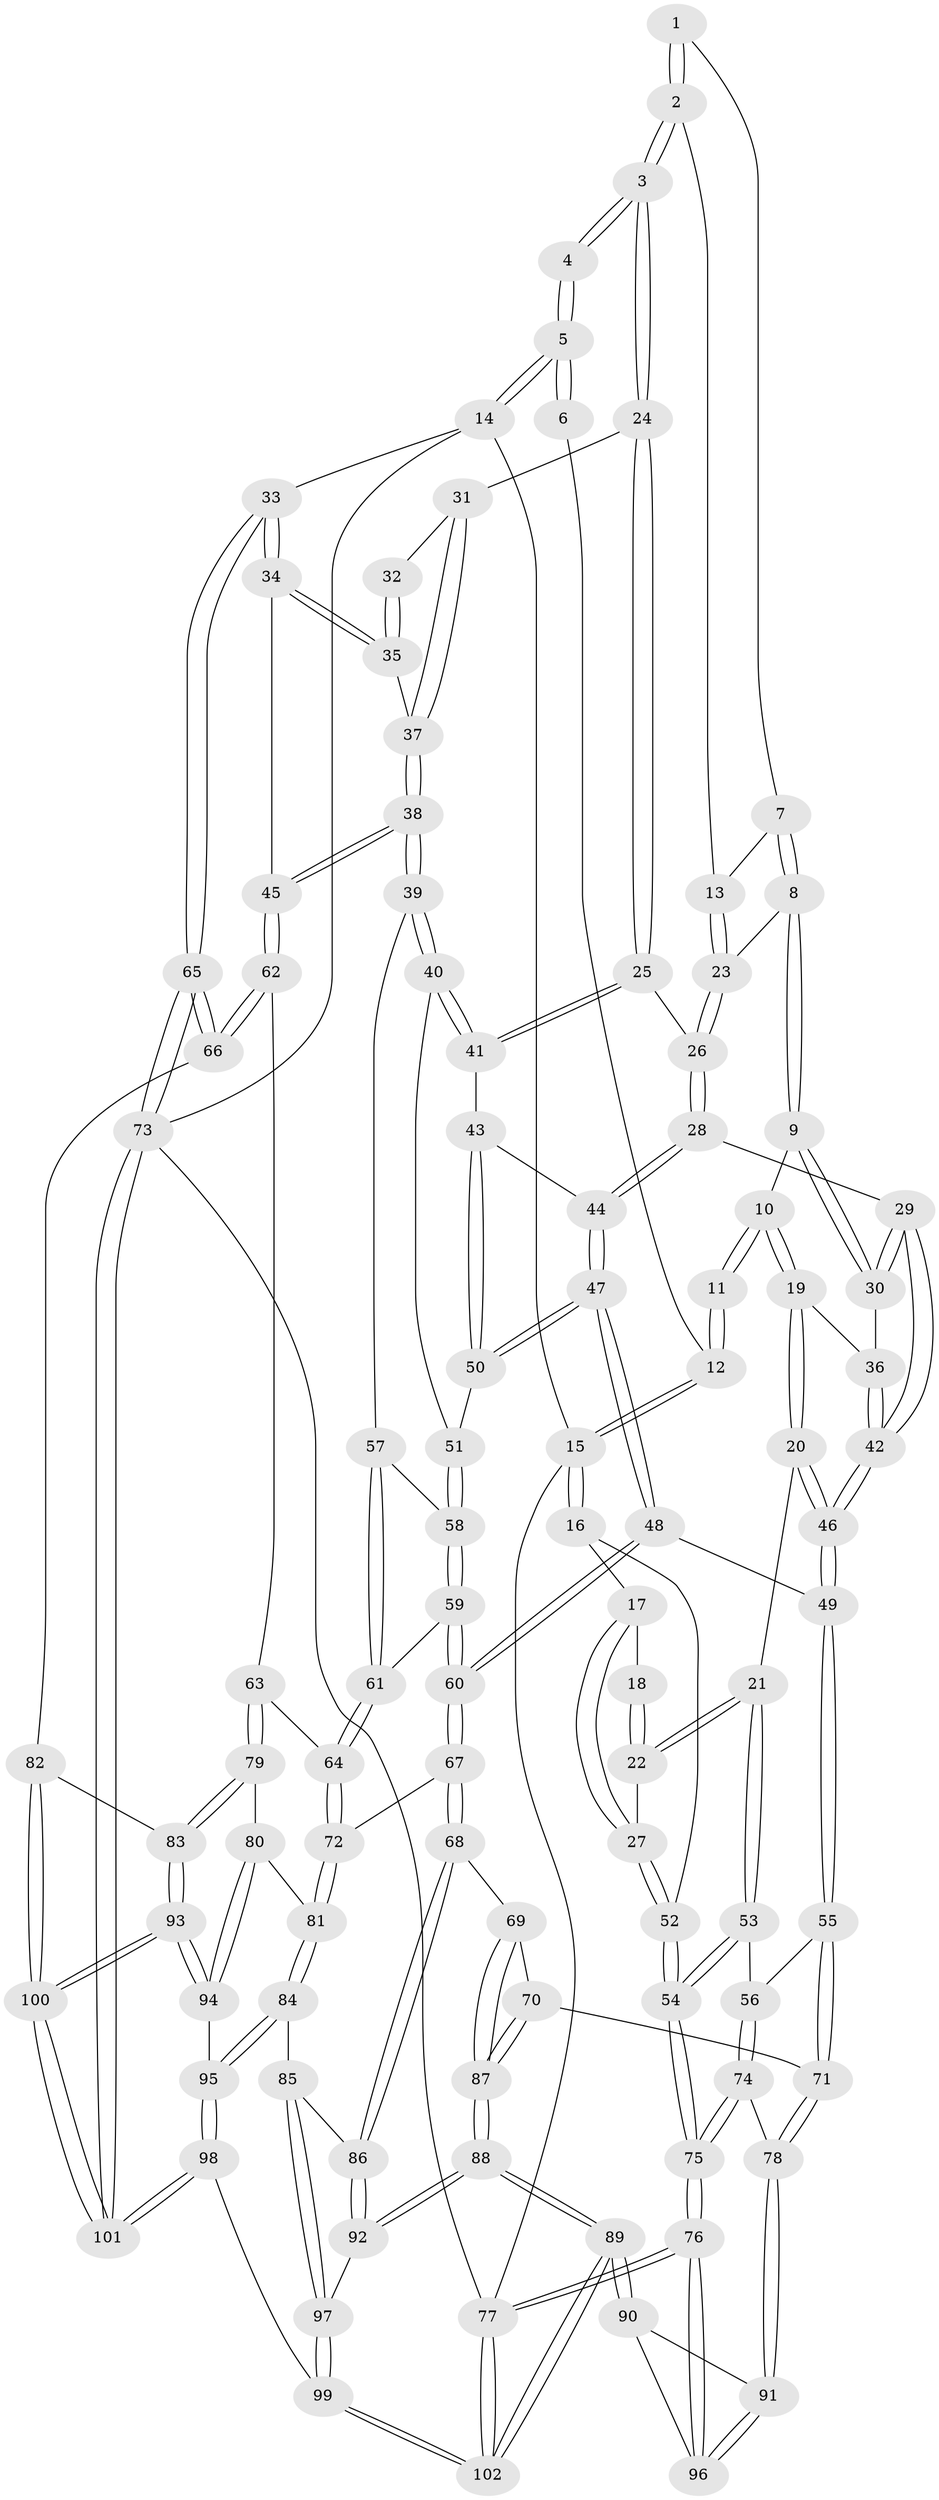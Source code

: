 // Generated by graph-tools (version 1.1) at 2025/03/03/09/25 03:03:19]
// undirected, 102 vertices, 252 edges
graph export_dot {
graph [start="1"]
  node [color=gray90,style=filled];
  1 [pos="+0.5883289052966542+0"];
  2 [pos="+0.6539340937331434+0.10173798097266706"];
  3 [pos="+0.7373892707298787+0.12821740193850656"];
  4 [pos="+1+0"];
  5 [pos="+1+0"];
  6 [pos="+0.5801283318993501+0"];
  7 [pos="+0.5560496314860663+0.0420702998643086"];
  8 [pos="+0.4577661737304473+0.10667768752353095"];
  9 [pos="+0.42677983612082976+0.10872027210733176"];
  10 [pos="+0.3217005987149314+0"];
  11 [pos="+0.3041673665563809+0"];
  12 [pos="+0.31417850360808597+0"];
  13 [pos="+0.6155360406331176+0.11625299401500315"];
  14 [pos="+1+0"];
  15 [pos="+0+0"];
  16 [pos="+0+0"];
  17 [pos="+0.011285697652876653+0.09466165761759865"];
  18 [pos="+0.14984676935377006+0.06622000058957743"];
  19 [pos="+0.24701749586843835+0.25336224927029255"];
  20 [pos="+0.15288068336107477+0.3404481564238907"];
  21 [pos="+0.1495859799571185+0.34007389945298994"];
  22 [pos="+0.14390285005122577+0.33827040827892346"];
  23 [pos="+0.6074946562800598+0.12141814244139253"];
  24 [pos="+0.7480396560636224+0.18022499932595348"];
  25 [pos="+0.7184573790313953+0.23032052956020468"];
  26 [pos="+0.5863824914164297+0.19030141778920417"];
  27 [pos="+0.1288939150174909+0.3380786350836641"];
  28 [pos="+0.5347199251352299+0.2857771812934447"];
  29 [pos="+0.5059939246061994+0.27787815294679763"];
  30 [pos="+0.43870958052982556+0.1907687320169856"];
  31 [pos="+0.7836232831311553+0.19800983614628076"];
  32 [pos="+0.9250477101631397+0.1645729847434815"];
  33 [pos="+1+0.38704024978283835"];
  34 [pos="+1+0.37512772610583767"];
  35 [pos="+0.9304358449653377+0.25227307182976927"];
  36 [pos="+0.3449101095644704+0.2509943766896979"];
  37 [pos="+0.8512072187877863+0.2694676673951712"];
  38 [pos="+0.794092346005422+0.4580489296381734"];
  39 [pos="+0.764251317073522+0.4498341951212632"];
  40 [pos="+0.706517425541659+0.3965441135052546"];
  41 [pos="+0.6674729980551514+0.34362574561612375"];
  42 [pos="+0.3923389261007815+0.3746096150945541"];
  43 [pos="+0.6041250995161526+0.3285019432942757"];
  44 [pos="+0.5724426055977125+0.3175392783329655"];
  45 [pos="+0.7945903447765023+0.45838380569846043"];
  46 [pos="+0.32922716228325233+0.48037227378122344"];
  47 [pos="+0.4703729142454031+0.4949366453041496"];
  48 [pos="+0.4173114170168147+0.5239323772359153"];
  49 [pos="+0.3353362531549181+0.49503383770224696"];
  50 [pos="+0.547040702058672+0.4892280346934267"];
  51 [pos="+0.547668840550083+0.4893155959445252"];
  52 [pos="+0+0.41759345550836113"];
  53 [pos="+0.11655492556280014+0.5812401682831616"];
  54 [pos="+0+0.5321199185048742"];
  55 [pos="+0.23370351174614937+0.6569942344542083"];
  56 [pos="+0.15770441384166012+0.6152045543700237"];
  57 [pos="+0.7356327682422465+0.47424893080613817"];
  58 [pos="+0.6194797118036318+0.5424745973845059"];
  59 [pos="+0.6097628953246005+0.5647805641983722"];
  60 [pos="+0.5019635359303501+0.6456718317301655"];
  61 [pos="+0.663063521774897+0.6309032947798142"];
  62 [pos="+0.84940632810115+0.6365177926472587"];
  63 [pos="+0.7731969582628436+0.6943670488263743"];
  64 [pos="+0.6701580825138379+0.6758291945973519"];
  65 [pos="+1+0.7601415304944825"];
  66 [pos="+1+0.7539604056693153"];
  67 [pos="+0.5101814327933087+0.6850407159132623"];
  68 [pos="+0.39160402214405216+0.7612571962547289"];
  69 [pos="+0.3857038974674491+0.7616242689905339"];
  70 [pos="+0.2604133971437177+0.7166874702842806"];
  71 [pos="+0.23363430558245774+0.7003953637481304"];
  72 [pos="+0.5586154954057141+0.7213576388156375"];
  73 [pos="+1+1"];
  74 [pos="+0+0.7142722809433476"];
  75 [pos="+0+0.6899062456806492"];
  76 [pos="+0+1"];
  77 [pos="+0+1"];
  78 [pos="+0.15992879705958726+0.7758208701003171"];
  79 [pos="+0.7648660099713152+0.7355451351281758"];
  80 [pos="+0.7201176347795993+0.7958969428628553"];
  81 [pos="+0.5719578932902876+0.7708093693789647"];
  82 [pos="+1+0.8045216039643057"];
  83 [pos="+0.8437036187816421+0.8699913328862662"];
  84 [pos="+0.5663541114680942+0.856383356950879"];
  85 [pos="+0.556649364468657+0.8626841443985103"];
  86 [pos="+0.44864264580155966+0.8538098341539463"];
  87 [pos="+0.32854766839031996+0.9453815400834695"];
  88 [pos="+0.326089000884001+0.9877346853607327"];
  89 [pos="+0.2894235285313216+1"];
  90 [pos="+0.20038303543781716+0.9170901311085754"];
  91 [pos="+0.15726284604062832+0.814797187866963"];
  92 [pos="+0.3972108164731685+0.9328058966918275"];
  93 [pos="+0.7774237209254796+0.9456646379809062"];
  94 [pos="+0.7126208400877209+0.9077002314196956"];
  95 [pos="+0.6510522353044973+0.9108992269158085"];
  96 [pos="+0+0.9722858250698877"];
  97 [pos="+0.5237504989123123+0.9250698624826206"];
  98 [pos="+0.5191824252783879+1"];
  99 [pos="+0.5058823900357217+1"];
  100 [pos="+0.8140355334980689+1"];
  101 [pos="+0.8592452675718532+1"];
  102 [pos="+0.2891986313306063+1"];
  1 -- 2;
  1 -- 2;
  1 -- 7;
  2 -- 3;
  2 -- 3;
  2 -- 13;
  3 -- 4;
  3 -- 4;
  3 -- 24;
  3 -- 24;
  4 -- 5;
  4 -- 5;
  5 -- 6;
  5 -- 6;
  5 -- 14;
  5 -- 14;
  6 -- 12;
  7 -- 8;
  7 -- 8;
  7 -- 13;
  8 -- 9;
  8 -- 9;
  8 -- 23;
  9 -- 10;
  9 -- 30;
  9 -- 30;
  10 -- 11;
  10 -- 11;
  10 -- 19;
  10 -- 19;
  11 -- 12;
  11 -- 12;
  12 -- 15;
  12 -- 15;
  13 -- 23;
  13 -- 23;
  14 -- 15;
  14 -- 33;
  14 -- 73;
  15 -- 16;
  15 -- 16;
  15 -- 77;
  16 -- 17;
  16 -- 52;
  17 -- 18;
  17 -- 27;
  17 -- 27;
  18 -- 22;
  18 -- 22;
  19 -- 20;
  19 -- 20;
  19 -- 36;
  20 -- 21;
  20 -- 46;
  20 -- 46;
  21 -- 22;
  21 -- 22;
  21 -- 53;
  21 -- 53;
  22 -- 27;
  23 -- 26;
  23 -- 26;
  24 -- 25;
  24 -- 25;
  24 -- 31;
  25 -- 26;
  25 -- 41;
  25 -- 41;
  26 -- 28;
  26 -- 28;
  27 -- 52;
  27 -- 52;
  28 -- 29;
  28 -- 44;
  28 -- 44;
  29 -- 30;
  29 -- 30;
  29 -- 42;
  29 -- 42;
  30 -- 36;
  31 -- 32;
  31 -- 37;
  31 -- 37;
  32 -- 35;
  32 -- 35;
  33 -- 34;
  33 -- 34;
  33 -- 65;
  33 -- 65;
  34 -- 35;
  34 -- 35;
  34 -- 45;
  35 -- 37;
  36 -- 42;
  36 -- 42;
  37 -- 38;
  37 -- 38;
  38 -- 39;
  38 -- 39;
  38 -- 45;
  38 -- 45;
  39 -- 40;
  39 -- 40;
  39 -- 57;
  40 -- 41;
  40 -- 41;
  40 -- 51;
  41 -- 43;
  42 -- 46;
  42 -- 46;
  43 -- 44;
  43 -- 50;
  43 -- 50;
  44 -- 47;
  44 -- 47;
  45 -- 62;
  45 -- 62;
  46 -- 49;
  46 -- 49;
  47 -- 48;
  47 -- 48;
  47 -- 50;
  47 -- 50;
  48 -- 49;
  48 -- 60;
  48 -- 60;
  49 -- 55;
  49 -- 55;
  50 -- 51;
  51 -- 58;
  51 -- 58;
  52 -- 54;
  52 -- 54;
  53 -- 54;
  53 -- 54;
  53 -- 56;
  54 -- 75;
  54 -- 75;
  55 -- 56;
  55 -- 71;
  55 -- 71;
  56 -- 74;
  56 -- 74;
  57 -- 58;
  57 -- 61;
  57 -- 61;
  58 -- 59;
  58 -- 59;
  59 -- 60;
  59 -- 60;
  59 -- 61;
  60 -- 67;
  60 -- 67;
  61 -- 64;
  61 -- 64;
  62 -- 63;
  62 -- 66;
  62 -- 66;
  63 -- 64;
  63 -- 79;
  63 -- 79;
  64 -- 72;
  64 -- 72;
  65 -- 66;
  65 -- 66;
  65 -- 73;
  65 -- 73;
  66 -- 82;
  67 -- 68;
  67 -- 68;
  67 -- 72;
  68 -- 69;
  68 -- 86;
  68 -- 86;
  69 -- 70;
  69 -- 87;
  69 -- 87;
  70 -- 71;
  70 -- 87;
  70 -- 87;
  71 -- 78;
  71 -- 78;
  72 -- 81;
  72 -- 81;
  73 -- 101;
  73 -- 101;
  73 -- 77;
  74 -- 75;
  74 -- 75;
  74 -- 78;
  75 -- 76;
  75 -- 76;
  76 -- 77;
  76 -- 77;
  76 -- 96;
  76 -- 96;
  77 -- 102;
  77 -- 102;
  78 -- 91;
  78 -- 91;
  79 -- 80;
  79 -- 83;
  79 -- 83;
  80 -- 81;
  80 -- 94;
  80 -- 94;
  81 -- 84;
  81 -- 84;
  82 -- 83;
  82 -- 100;
  82 -- 100;
  83 -- 93;
  83 -- 93;
  84 -- 85;
  84 -- 95;
  84 -- 95;
  85 -- 86;
  85 -- 97;
  85 -- 97;
  86 -- 92;
  86 -- 92;
  87 -- 88;
  87 -- 88;
  88 -- 89;
  88 -- 89;
  88 -- 92;
  88 -- 92;
  89 -- 90;
  89 -- 90;
  89 -- 102;
  89 -- 102;
  90 -- 91;
  90 -- 96;
  91 -- 96;
  91 -- 96;
  92 -- 97;
  93 -- 94;
  93 -- 94;
  93 -- 100;
  93 -- 100;
  94 -- 95;
  95 -- 98;
  95 -- 98;
  97 -- 99;
  97 -- 99;
  98 -- 99;
  98 -- 101;
  98 -- 101;
  99 -- 102;
  99 -- 102;
  100 -- 101;
  100 -- 101;
}
